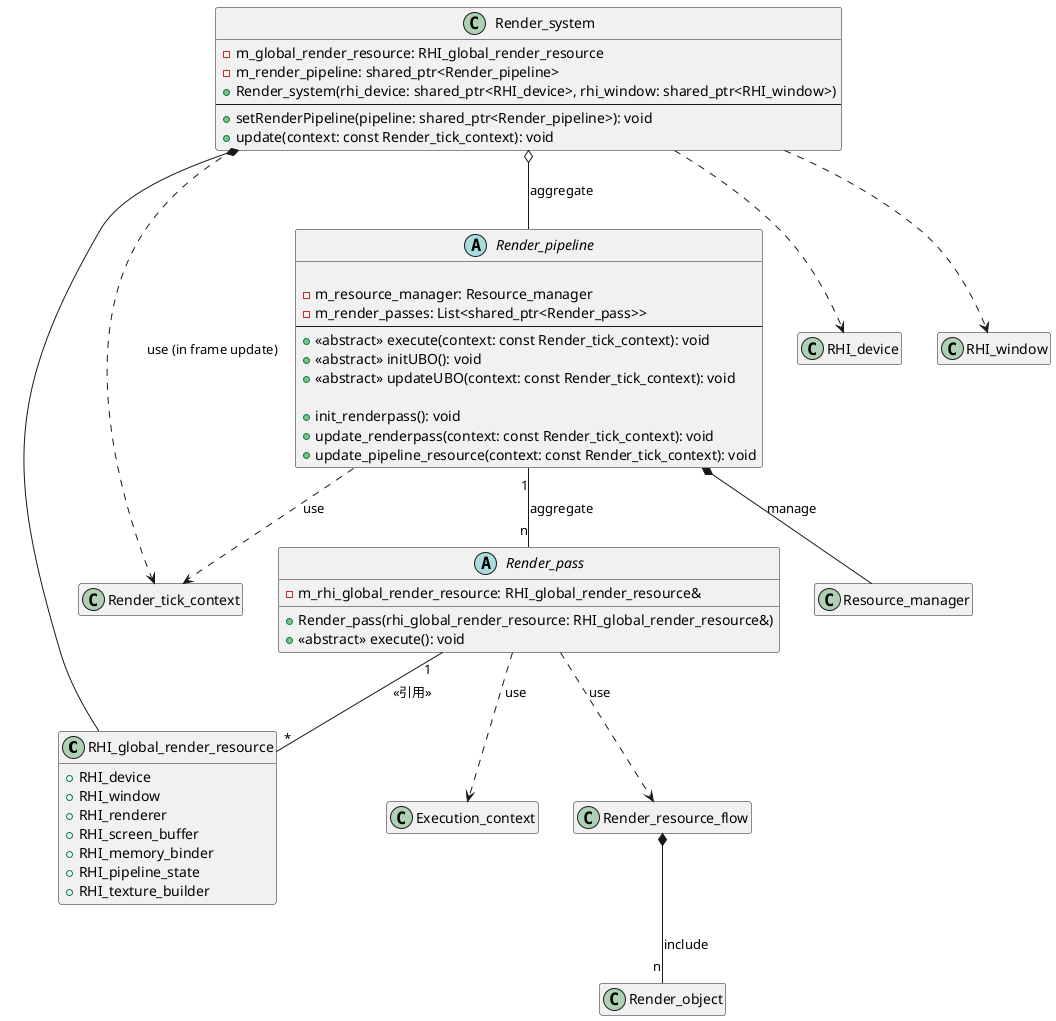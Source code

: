 @startuml
hide empty members

' 全局 RHI 渲染资源结构体
class RHI_global_render_resource {
    ' 封装渲染系统所需全局 RHI 对象
    +RHI_device
    +RHI_window
    +RHI_renderer
    +RHI_screen_buffer
    +RHI_memory_binder
    +RHI_pipeline_state
    +RHI_texture_builder
}


' Render_pass 相关的辅助结构体
class Execution_context {

}

class Render_object {

}

class Render_resource_flow {
   
}
Render_resource_flow *-- "n" Render_object : include

' Render_pass 抽象基类
abstract class Render_pass {
   
    -m_rhi_global_render_resource: RHI_global_render_resource&
    +Render_pass(rhi_global_render_resource: RHI_global_render_resource&)
    +<<abstract>> execute(): void
}
' Render_pass 使用 Execution_context 和 Render_resource_flow
Render_pass ..> Execution_context : use
Render_pass ..> Render_resource_flow : use
' Render_pass 持有对 RHI_global_render_resource 的引用
Render_pass "1" -- "*" RHI_global_render_resource : <<引用>>

' 渲染流程上下文
class Render_tick_context {
   
}

' 资源管理器
class Resource_manager {

}

' Render_pipeline 抽象基类
abstract class Render_pipeline {
    
    -m_resource_manager: Resource_manager
    -m_render_passes: List<shared_ptr<Render_pass>>
    --
    +<<abstract>> execute(context: const Render_tick_context): void
    +<<abstract>> initUBO(): void
    +<<abstract>> updateUBO(context: const Render_tick_context): void

    +init_renderpass(): void
    +update_renderpass(context: const Render_tick_context): void
    +update_pipeline_resource(context: const Render_tick_context): void
}
' Render_pipeline 组合 Resource_manager
Render_pipeline *-- Resource_manager : manage
' Render_pipeline 聚合 Render_pass 实例
Render_pipeline "1" -- "n" Render_pass : aggregate
' Render_pipeline 使用 Render_tick_context
Render_pipeline ..> Render_tick_context : use

' Render_system 最高层入口和管理器
class Render_system {
    -m_global_render_resource: RHI_global_render_resource
    -m_render_pipeline: shared_ptr<Render_pipeline>
    +Render_system(rhi_device: shared_ptr<RHI_device>, rhi_window: shared_ptr<RHI_window>)
    --
    +setRenderPipeline(pipeline: shared_ptr<Render_pipeline>): void
    +update(context: const Render_tick_context): void
}
' Render_system 组合 RHI_global_render_resource
Render_system *-- RHI_global_render_resource 
' Render_system 聚合 Render_pipeline (可通过 set_render_pipeline 替换)
Render_system o-- Render_pipeline : aggregate 
' Render_system 依赖 RHI_device 和 RHI_window (用于构造函数)
Render_system ..> RHI_device 
Render_system ..> RHI_window 
' Render_system 使用 Render_tick_context (在 tick 方法中)
Render_system ..> Render_tick_context : use (in frame update)

@enduml